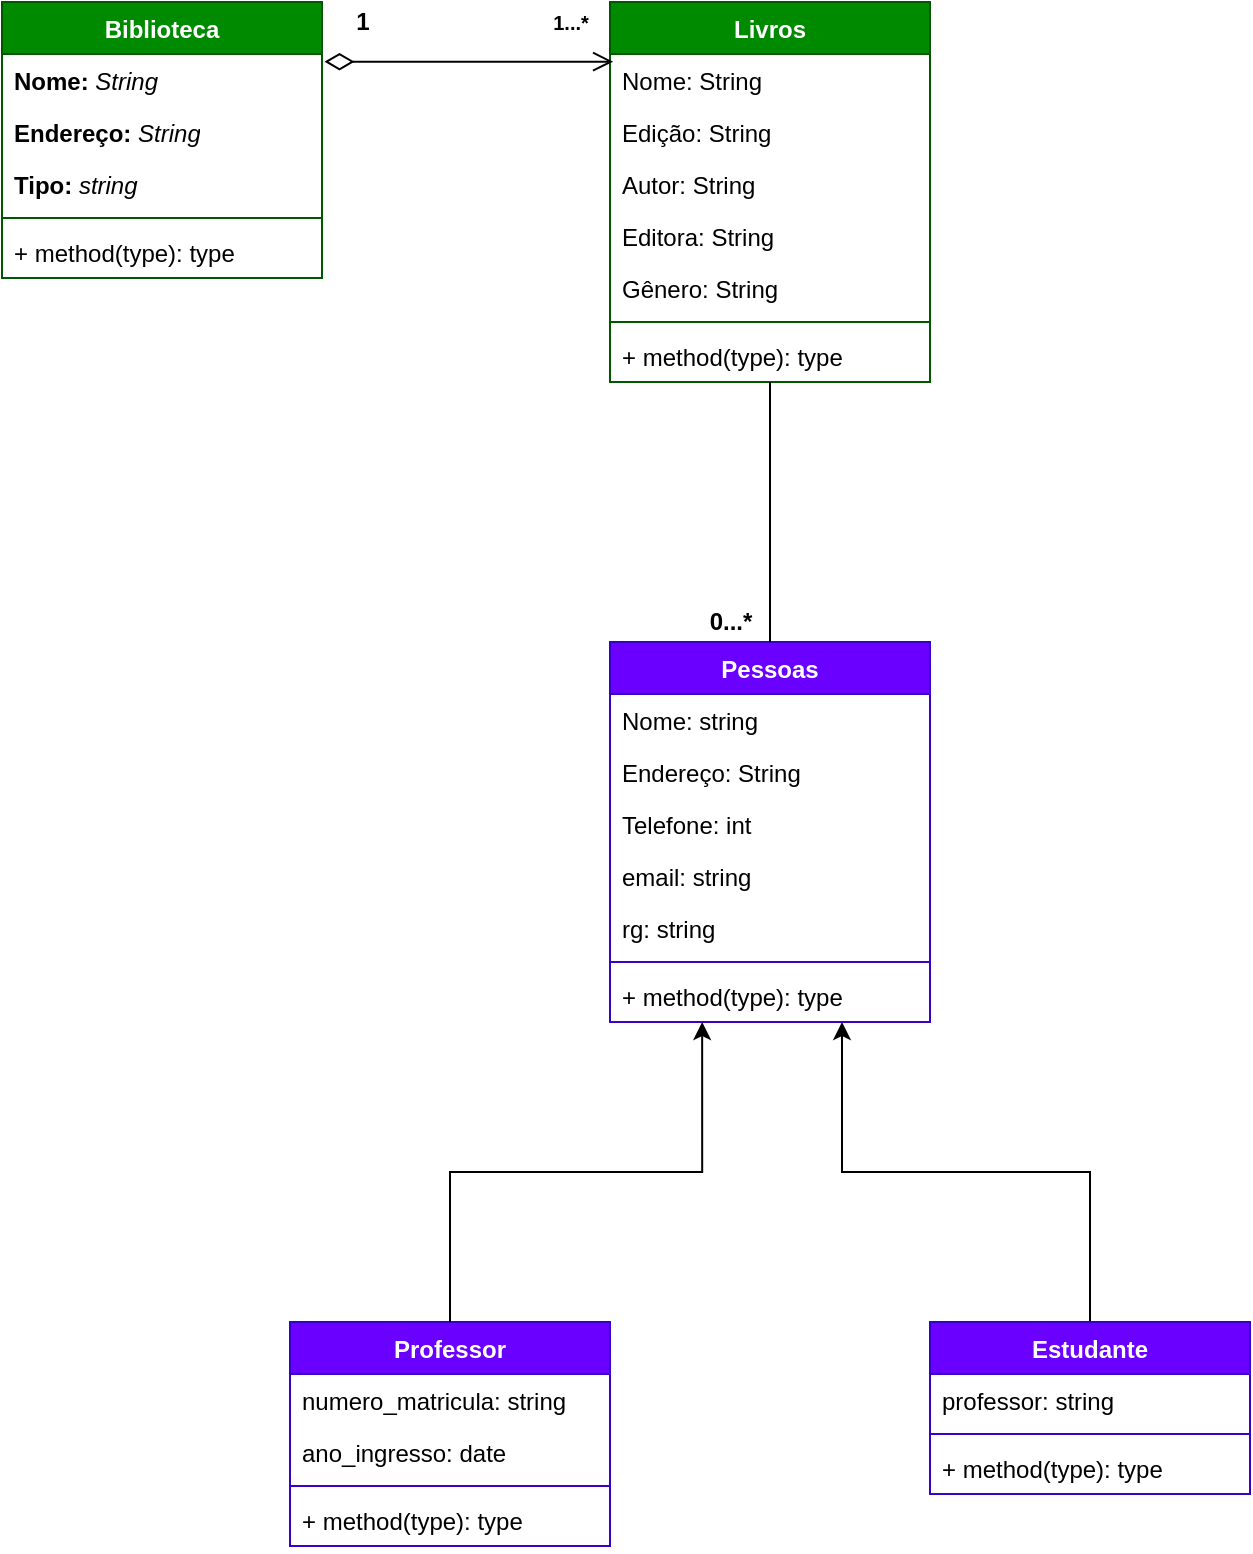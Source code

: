 <mxfile version="28.2.8">
  <diagram name="Página-1" id="ZVN-105Hcjk-FQrEVOr4">
    <mxGraphModel dx="2365" dy="1003" grid="1" gridSize="10" guides="1" tooltips="1" connect="1" arrows="1" fold="1" page="1" pageScale="1" pageWidth="827" pageHeight="1169" math="0" shadow="0">
      <root>
        <mxCell id="0" />
        <mxCell id="1" parent="0" />
        <mxCell id="jsSqpSMa8OPUdHDck91t-1" value="Biblioteca" style="swimlane;fontStyle=1;align=center;verticalAlign=top;childLayout=stackLayout;horizontal=1;startSize=26;horizontalStack=0;resizeParent=1;resizeParentMax=0;resizeLast=0;collapsible=1;marginBottom=0;whiteSpace=wrap;html=1;fillColor=#008a00;fontColor=#ffffff;strokeColor=#005700;" parent="1" vertex="1">
          <mxGeometry x="-30" y="130" width="160" height="138" as="geometry" />
        </mxCell>
        <mxCell id="zYf08YzHOMaQSBgTMsR_-19" value="&lt;b&gt;Nome: &lt;/b&gt;&lt;i&gt;String&lt;/i&gt;" style="text;strokeColor=none;fillColor=none;align=left;verticalAlign=top;spacingLeft=4;spacingRight=4;overflow=hidden;rotatable=0;points=[[0,0.5],[1,0.5]];portConstraint=eastwest;whiteSpace=wrap;html=1;" vertex="1" parent="jsSqpSMa8OPUdHDck91t-1">
          <mxGeometry y="26" width="160" height="26" as="geometry" />
        </mxCell>
        <mxCell id="zYf08YzHOMaQSBgTMsR_-18" value="&lt;b&gt;Endereço: &lt;/b&gt;&lt;i&gt;String&lt;/i&gt;" style="text;strokeColor=none;fillColor=none;align=left;verticalAlign=top;spacingLeft=4;spacingRight=4;overflow=hidden;rotatable=0;points=[[0,0.5],[1,0.5]];portConstraint=eastwest;whiteSpace=wrap;html=1;" vertex="1" parent="jsSqpSMa8OPUdHDck91t-1">
          <mxGeometry y="52" width="160" height="26" as="geometry" />
        </mxCell>
        <mxCell id="zYf08YzHOMaQSBgTMsR_-36" value="&lt;b&gt;Tipo: &lt;/b&gt;&lt;i&gt;string&lt;/i&gt;" style="text;strokeColor=none;fillColor=none;align=left;verticalAlign=top;spacingLeft=4;spacingRight=4;overflow=hidden;rotatable=0;points=[[0,0.5],[1,0.5]];portConstraint=eastwest;whiteSpace=wrap;html=1;" vertex="1" parent="jsSqpSMa8OPUdHDck91t-1">
          <mxGeometry y="78" width="160" height="26" as="geometry" />
        </mxCell>
        <mxCell id="jsSqpSMa8OPUdHDck91t-3" value="" style="line;strokeWidth=1;fillColor=none;align=left;verticalAlign=middle;spacingTop=-1;spacingLeft=3;spacingRight=3;rotatable=0;labelPosition=right;points=[];portConstraint=eastwest;strokeColor=inherit;" parent="jsSqpSMa8OPUdHDck91t-1" vertex="1">
          <mxGeometry y="104" width="160" height="8" as="geometry" />
        </mxCell>
        <mxCell id="jsSqpSMa8OPUdHDck91t-4" value="+ method(type): type" style="text;strokeColor=none;fillColor=none;align=left;verticalAlign=top;spacingLeft=4;spacingRight=4;overflow=hidden;rotatable=0;points=[[0,0.5],[1,0.5]];portConstraint=eastwest;whiteSpace=wrap;html=1;" parent="jsSqpSMa8OPUdHDck91t-1" vertex="1">
          <mxGeometry y="112" width="160" height="26" as="geometry" />
        </mxCell>
        <mxCell id="jsSqpSMa8OPUdHDck91t-5" value="Pessoas" style="swimlane;fontStyle=1;align=center;verticalAlign=top;childLayout=stackLayout;horizontal=1;startSize=26;horizontalStack=0;resizeParent=1;resizeParentMax=0;resizeLast=0;collapsible=1;marginBottom=0;whiteSpace=wrap;html=1;fillColor=#6a00ff;fontColor=#ffffff;strokeColor=#3700CC;" parent="1" vertex="1">
          <mxGeometry x="274" y="450" width="160" height="190" as="geometry" />
        </mxCell>
        <mxCell id="zYf08YzHOMaQSBgTMsR_-25" value="&lt;div&gt;Nome: string&lt;/div&gt;" style="text;strokeColor=none;fillColor=none;align=left;verticalAlign=top;spacingLeft=4;spacingRight=4;overflow=hidden;rotatable=0;points=[[0,0.5],[1,0.5]];portConstraint=eastwest;whiteSpace=wrap;html=1;" vertex="1" parent="jsSqpSMa8OPUdHDck91t-5">
          <mxGeometry y="26" width="160" height="26" as="geometry" />
        </mxCell>
        <mxCell id="zYf08YzHOMaQSBgTMsR_-27" value="Endereço: String" style="text;strokeColor=none;fillColor=none;align=left;verticalAlign=top;spacingLeft=4;spacingRight=4;overflow=hidden;rotatable=0;points=[[0,0.5],[1,0.5]];portConstraint=eastwest;whiteSpace=wrap;html=1;" vertex="1" parent="jsSqpSMa8OPUdHDck91t-5">
          <mxGeometry y="52" width="160" height="26" as="geometry" />
        </mxCell>
        <mxCell id="zYf08YzHOMaQSBgTMsR_-28" value="Telefone: int" style="text;strokeColor=none;fillColor=none;align=left;verticalAlign=top;spacingLeft=4;spacingRight=4;overflow=hidden;rotatable=0;points=[[0,0.5],[1,0.5]];portConstraint=eastwest;whiteSpace=wrap;html=1;" vertex="1" parent="jsSqpSMa8OPUdHDck91t-5">
          <mxGeometry y="78" width="160" height="26" as="geometry" />
        </mxCell>
        <mxCell id="zYf08YzHOMaQSBgTMsR_-29" value="email: string" style="text;strokeColor=none;fillColor=none;align=left;verticalAlign=top;spacingLeft=4;spacingRight=4;overflow=hidden;rotatable=0;points=[[0,0.5],[1,0.5]];portConstraint=eastwest;whiteSpace=wrap;html=1;" vertex="1" parent="jsSqpSMa8OPUdHDck91t-5">
          <mxGeometry y="104" width="160" height="26" as="geometry" />
        </mxCell>
        <mxCell id="zYf08YzHOMaQSBgTMsR_-30" value="rg: string" style="text;strokeColor=none;fillColor=none;align=left;verticalAlign=top;spacingLeft=4;spacingRight=4;overflow=hidden;rotatable=0;points=[[0,0.5],[1,0.5]];portConstraint=eastwest;whiteSpace=wrap;html=1;" vertex="1" parent="jsSqpSMa8OPUdHDck91t-5">
          <mxGeometry y="130" width="160" height="26" as="geometry" />
        </mxCell>
        <mxCell id="jsSqpSMa8OPUdHDck91t-6" value="" style="line;strokeWidth=1;fillColor=none;align=left;verticalAlign=middle;spacingTop=-1;spacingLeft=3;spacingRight=3;rotatable=0;labelPosition=right;points=[];portConstraint=eastwest;strokeColor=inherit;" parent="jsSqpSMa8OPUdHDck91t-5" vertex="1">
          <mxGeometry y="156" width="160" height="8" as="geometry" />
        </mxCell>
        <mxCell id="jsSqpSMa8OPUdHDck91t-7" value="+ method(type): type" style="text;strokeColor=none;fillColor=none;align=left;verticalAlign=top;spacingLeft=4;spacingRight=4;overflow=hidden;rotatable=0;points=[[0,0.5],[1,0.5]];portConstraint=eastwest;whiteSpace=wrap;html=1;" parent="jsSqpSMa8OPUdHDck91t-5" vertex="1">
          <mxGeometry y="164" width="160" height="26" as="geometry" />
        </mxCell>
        <mxCell id="jsSqpSMa8OPUdHDck91t-8" value="Livros" style="swimlane;fontStyle=1;align=center;verticalAlign=top;childLayout=stackLayout;horizontal=1;startSize=26;horizontalStack=0;resizeParent=1;resizeParentMax=0;resizeLast=0;collapsible=1;marginBottom=0;whiteSpace=wrap;html=1;fillColor=#008a00;fontColor=#ffffff;strokeColor=#005700;" parent="1" vertex="1">
          <mxGeometry x="274" y="130" width="160" height="190" as="geometry" />
        </mxCell>
        <mxCell id="zYf08YzHOMaQSBgTMsR_-20" value="Nome: String" style="text;strokeColor=none;fillColor=none;align=left;verticalAlign=top;spacingLeft=4;spacingRight=4;overflow=hidden;rotatable=0;points=[[0,0.5],[1,0.5]];portConstraint=eastwest;whiteSpace=wrap;html=1;" vertex="1" parent="jsSqpSMa8OPUdHDck91t-8">
          <mxGeometry y="26" width="160" height="26" as="geometry" />
        </mxCell>
        <mxCell id="zYf08YzHOMaQSBgTMsR_-21" value="Edição: String" style="text;strokeColor=none;fillColor=none;align=left;verticalAlign=top;spacingLeft=4;spacingRight=4;overflow=hidden;rotatable=0;points=[[0,0.5],[1,0.5]];portConstraint=eastwest;whiteSpace=wrap;html=1;" vertex="1" parent="jsSqpSMa8OPUdHDck91t-8">
          <mxGeometry y="52" width="160" height="26" as="geometry" />
        </mxCell>
        <mxCell id="zYf08YzHOMaQSBgTMsR_-22" value="Autor: String" style="text;strokeColor=none;fillColor=none;align=left;verticalAlign=top;spacingLeft=4;spacingRight=4;overflow=hidden;rotatable=0;points=[[0,0.5],[1,0.5]];portConstraint=eastwest;whiteSpace=wrap;html=1;" vertex="1" parent="jsSqpSMa8OPUdHDck91t-8">
          <mxGeometry y="78" width="160" height="26" as="geometry" />
        </mxCell>
        <mxCell id="zYf08YzHOMaQSBgTMsR_-23" value="Editora: String" style="text;strokeColor=none;fillColor=none;align=left;verticalAlign=top;spacingLeft=4;spacingRight=4;overflow=hidden;rotatable=0;points=[[0,0.5],[1,0.5]];portConstraint=eastwest;whiteSpace=wrap;html=1;" vertex="1" parent="jsSqpSMa8OPUdHDck91t-8">
          <mxGeometry y="104" width="160" height="26" as="geometry" />
        </mxCell>
        <mxCell id="zYf08YzHOMaQSBgTMsR_-24" value="Gênero: String" style="text;strokeColor=none;fillColor=none;align=left;verticalAlign=top;spacingLeft=4;spacingRight=4;overflow=hidden;rotatable=0;points=[[0,0.5],[1,0.5]];portConstraint=eastwest;whiteSpace=wrap;html=1;" vertex="1" parent="jsSqpSMa8OPUdHDck91t-8">
          <mxGeometry y="130" width="160" height="26" as="geometry" />
        </mxCell>
        <mxCell id="jsSqpSMa8OPUdHDck91t-9" value="" style="line;strokeWidth=1;fillColor=none;align=left;verticalAlign=middle;spacingTop=-1;spacingLeft=3;spacingRight=3;rotatable=0;labelPosition=right;points=[];portConstraint=eastwest;strokeColor=inherit;" parent="jsSqpSMa8OPUdHDck91t-8" vertex="1">
          <mxGeometry y="156" width="160" height="8" as="geometry" />
        </mxCell>
        <mxCell id="jsSqpSMa8OPUdHDck91t-10" value="+ method(type): type" style="text;strokeColor=none;fillColor=none;align=left;verticalAlign=top;spacingLeft=4;spacingRight=4;overflow=hidden;rotatable=0;points=[[0,0.5],[1,0.5]];portConstraint=eastwest;whiteSpace=wrap;html=1;" parent="jsSqpSMa8OPUdHDck91t-8" vertex="1">
          <mxGeometry y="164" width="160" height="26" as="geometry" />
        </mxCell>
        <mxCell id="zYf08YzHOMaQSBgTMsR_-4" value="Professor" style="swimlane;fontStyle=1;align=center;verticalAlign=top;childLayout=stackLayout;horizontal=1;startSize=26;horizontalStack=0;resizeParent=1;resizeParentMax=0;resizeLast=0;collapsible=1;marginBottom=0;whiteSpace=wrap;html=1;fillColor=#6a00ff;fontColor=#ffffff;strokeColor=#3700CC;" vertex="1" parent="1">
          <mxGeometry x="114" y="790" width="160" height="112" as="geometry" />
        </mxCell>
        <mxCell id="zYf08YzHOMaQSBgTMsR_-32" value="numero_matricula: string" style="text;strokeColor=none;fillColor=none;align=left;verticalAlign=top;spacingLeft=4;spacingRight=4;overflow=hidden;rotatable=0;points=[[0,0.5],[1,0.5]];portConstraint=eastwest;whiteSpace=wrap;html=1;" vertex="1" parent="zYf08YzHOMaQSBgTMsR_-4">
          <mxGeometry y="26" width="160" height="26" as="geometry" />
        </mxCell>
        <mxCell id="zYf08YzHOMaQSBgTMsR_-34" value="ano_ingresso: date" style="text;strokeColor=none;fillColor=none;align=left;verticalAlign=top;spacingLeft=4;spacingRight=4;overflow=hidden;rotatable=0;points=[[0,0.5],[1,0.5]];portConstraint=eastwest;whiteSpace=wrap;html=1;" vertex="1" parent="zYf08YzHOMaQSBgTMsR_-4">
          <mxGeometry y="52" width="160" height="26" as="geometry" />
        </mxCell>
        <mxCell id="zYf08YzHOMaQSBgTMsR_-5" value="" style="line;strokeWidth=1;fillColor=none;align=left;verticalAlign=middle;spacingTop=-1;spacingLeft=3;spacingRight=3;rotatable=0;labelPosition=right;points=[];portConstraint=eastwest;strokeColor=inherit;" vertex="1" parent="zYf08YzHOMaQSBgTMsR_-4">
          <mxGeometry y="78" width="160" height="8" as="geometry" />
        </mxCell>
        <mxCell id="zYf08YzHOMaQSBgTMsR_-6" value="+ method(type): type" style="text;strokeColor=none;fillColor=none;align=left;verticalAlign=top;spacingLeft=4;spacingRight=4;overflow=hidden;rotatable=0;points=[[0,0.5],[1,0.5]];portConstraint=eastwest;whiteSpace=wrap;html=1;" vertex="1" parent="zYf08YzHOMaQSBgTMsR_-4">
          <mxGeometry y="86" width="160" height="26" as="geometry" />
        </mxCell>
        <mxCell id="zYf08YzHOMaQSBgTMsR_-11" style="edgeStyle=orthogonalEdgeStyle;rounded=0;orthogonalLoop=1;jettySize=auto;html=1;entryX=0.725;entryY=1;entryDx=0;entryDy=0;entryPerimeter=0;" edge="1" parent="1" source="zYf08YzHOMaQSBgTMsR_-7" target="jsSqpSMa8OPUdHDck91t-7">
          <mxGeometry relative="1" as="geometry" />
        </mxCell>
        <mxCell id="zYf08YzHOMaQSBgTMsR_-7" value="Estudante" style="swimlane;fontStyle=1;align=center;verticalAlign=top;childLayout=stackLayout;horizontal=1;startSize=26;horizontalStack=0;resizeParent=1;resizeParentMax=0;resizeLast=0;collapsible=1;marginBottom=0;whiteSpace=wrap;html=1;fillColor=#6a00ff;fontColor=#ffffff;strokeColor=#3700CC;" vertex="1" parent="1">
          <mxGeometry x="434" y="790" width="160" height="86" as="geometry" />
        </mxCell>
        <mxCell id="zYf08YzHOMaQSBgTMsR_-33" value="professor: string" style="text;strokeColor=none;fillColor=none;align=left;verticalAlign=top;spacingLeft=4;spacingRight=4;overflow=hidden;rotatable=0;points=[[0,0.5],[1,0.5]];portConstraint=eastwest;whiteSpace=wrap;html=1;" vertex="1" parent="zYf08YzHOMaQSBgTMsR_-7">
          <mxGeometry y="26" width="160" height="26" as="geometry" />
        </mxCell>
        <mxCell id="zYf08YzHOMaQSBgTMsR_-8" value="" style="line;strokeWidth=1;fillColor=none;align=left;verticalAlign=middle;spacingTop=-1;spacingLeft=3;spacingRight=3;rotatable=0;labelPosition=right;points=[];portConstraint=eastwest;strokeColor=inherit;" vertex="1" parent="zYf08YzHOMaQSBgTMsR_-7">
          <mxGeometry y="52" width="160" height="8" as="geometry" />
        </mxCell>
        <mxCell id="zYf08YzHOMaQSBgTMsR_-9" value="+ method(type): type" style="text;strokeColor=none;fillColor=none;align=left;verticalAlign=top;spacingLeft=4;spacingRight=4;overflow=hidden;rotatable=0;points=[[0,0.5],[1,0.5]];portConstraint=eastwest;whiteSpace=wrap;html=1;" vertex="1" parent="zYf08YzHOMaQSBgTMsR_-7">
          <mxGeometry y="60" width="160" height="26" as="geometry" />
        </mxCell>
        <mxCell id="zYf08YzHOMaQSBgTMsR_-10" style="edgeStyle=orthogonalEdgeStyle;rounded=0;orthogonalLoop=1;jettySize=auto;html=1;entryX=0.288;entryY=1;entryDx=0;entryDy=0;entryPerimeter=0;" edge="1" parent="1" source="zYf08YzHOMaQSBgTMsR_-4" target="jsSqpSMa8OPUdHDck91t-7">
          <mxGeometry relative="1" as="geometry" />
        </mxCell>
        <mxCell id="zYf08YzHOMaQSBgTMsR_-12" style="edgeStyle=orthogonalEdgeStyle;rounded=0;orthogonalLoop=1;jettySize=auto;html=1;entryX=0.5;entryY=1;entryDx=0;entryDy=0;entryPerimeter=0;endArrow=none;endFill=0;" edge="1" parent="1" source="jsSqpSMa8OPUdHDck91t-5" target="jsSqpSMa8OPUdHDck91t-10">
          <mxGeometry relative="1" as="geometry" />
        </mxCell>
        <mxCell id="zYf08YzHOMaQSBgTMsR_-13" value="" style="endArrow=diamondThin;endFill=0;endSize=12;html=1;rounded=0;entryX=1.008;entryY=0.148;entryDx=0;entryDy=0;entryPerimeter=0;startArrow=open;startFill=0;startSize=8;exitX=0.01;exitY=0.148;exitDx=0;exitDy=0;exitPerimeter=0;" edge="1" parent="1" source="zYf08YzHOMaQSBgTMsR_-20" target="zYf08YzHOMaQSBgTMsR_-19">
          <mxGeometry width="160" relative="1" as="geometry">
            <mxPoint x="250" y="160" as="sourcePoint" />
            <mxPoint x="280" y="230" as="targetPoint" />
          </mxGeometry>
        </mxCell>
        <mxCell id="zYf08YzHOMaQSBgTMsR_-14" value="&lt;font style=&quot;font-size: 10px;&quot;&gt;1...*&lt;/font&gt;" style="text;align=center;fontStyle=1;verticalAlign=middle;spacingLeft=3;spacingRight=3;strokeColor=none;rotatable=0;points=[[0,0.5],[1,0.5]];portConstraint=eastwest;html=1;" vertex="1" parent="1">
          <mxGeometry x="234" y="130" width="40" height="20" as="geometry" />
        </mxCell>
        <mxCell id="zYf08YzHOMaQSBgTMsR_-15" value="1" style="text;align=center;fontStyle=1;verticalAlign=middle;spacingLeft=3;spacingRight=3;strokeColor=none;rotatable=0;points=[[0,0.5],[1,0.5]];portConstraint=eastwest;html=1;" vertex="1" parent="1">
          <mxGeometry x="130" y="130" width="40" height="20" as="geometry" />
        </mxCell>
        <mxCell id="zYf08YzHOMaQSBgTMsR_-16" value="0...*" style="text;align=center;fontStyle=1;verticalAlign=middle;spacingLeft=3;spacingRight=3;strokeColor=none;rotatable=0;points=[[0,0.5],[1,0.5]];portConstraint=eastwest;html=1;" vertex="1" parent="1">
          <mxGeometry x="314" y="430" width="40" height="20" as="geometry" />
        </mxCell>
      </root>
    </mxGraphModel>
  </diagram>
</mxfile>
